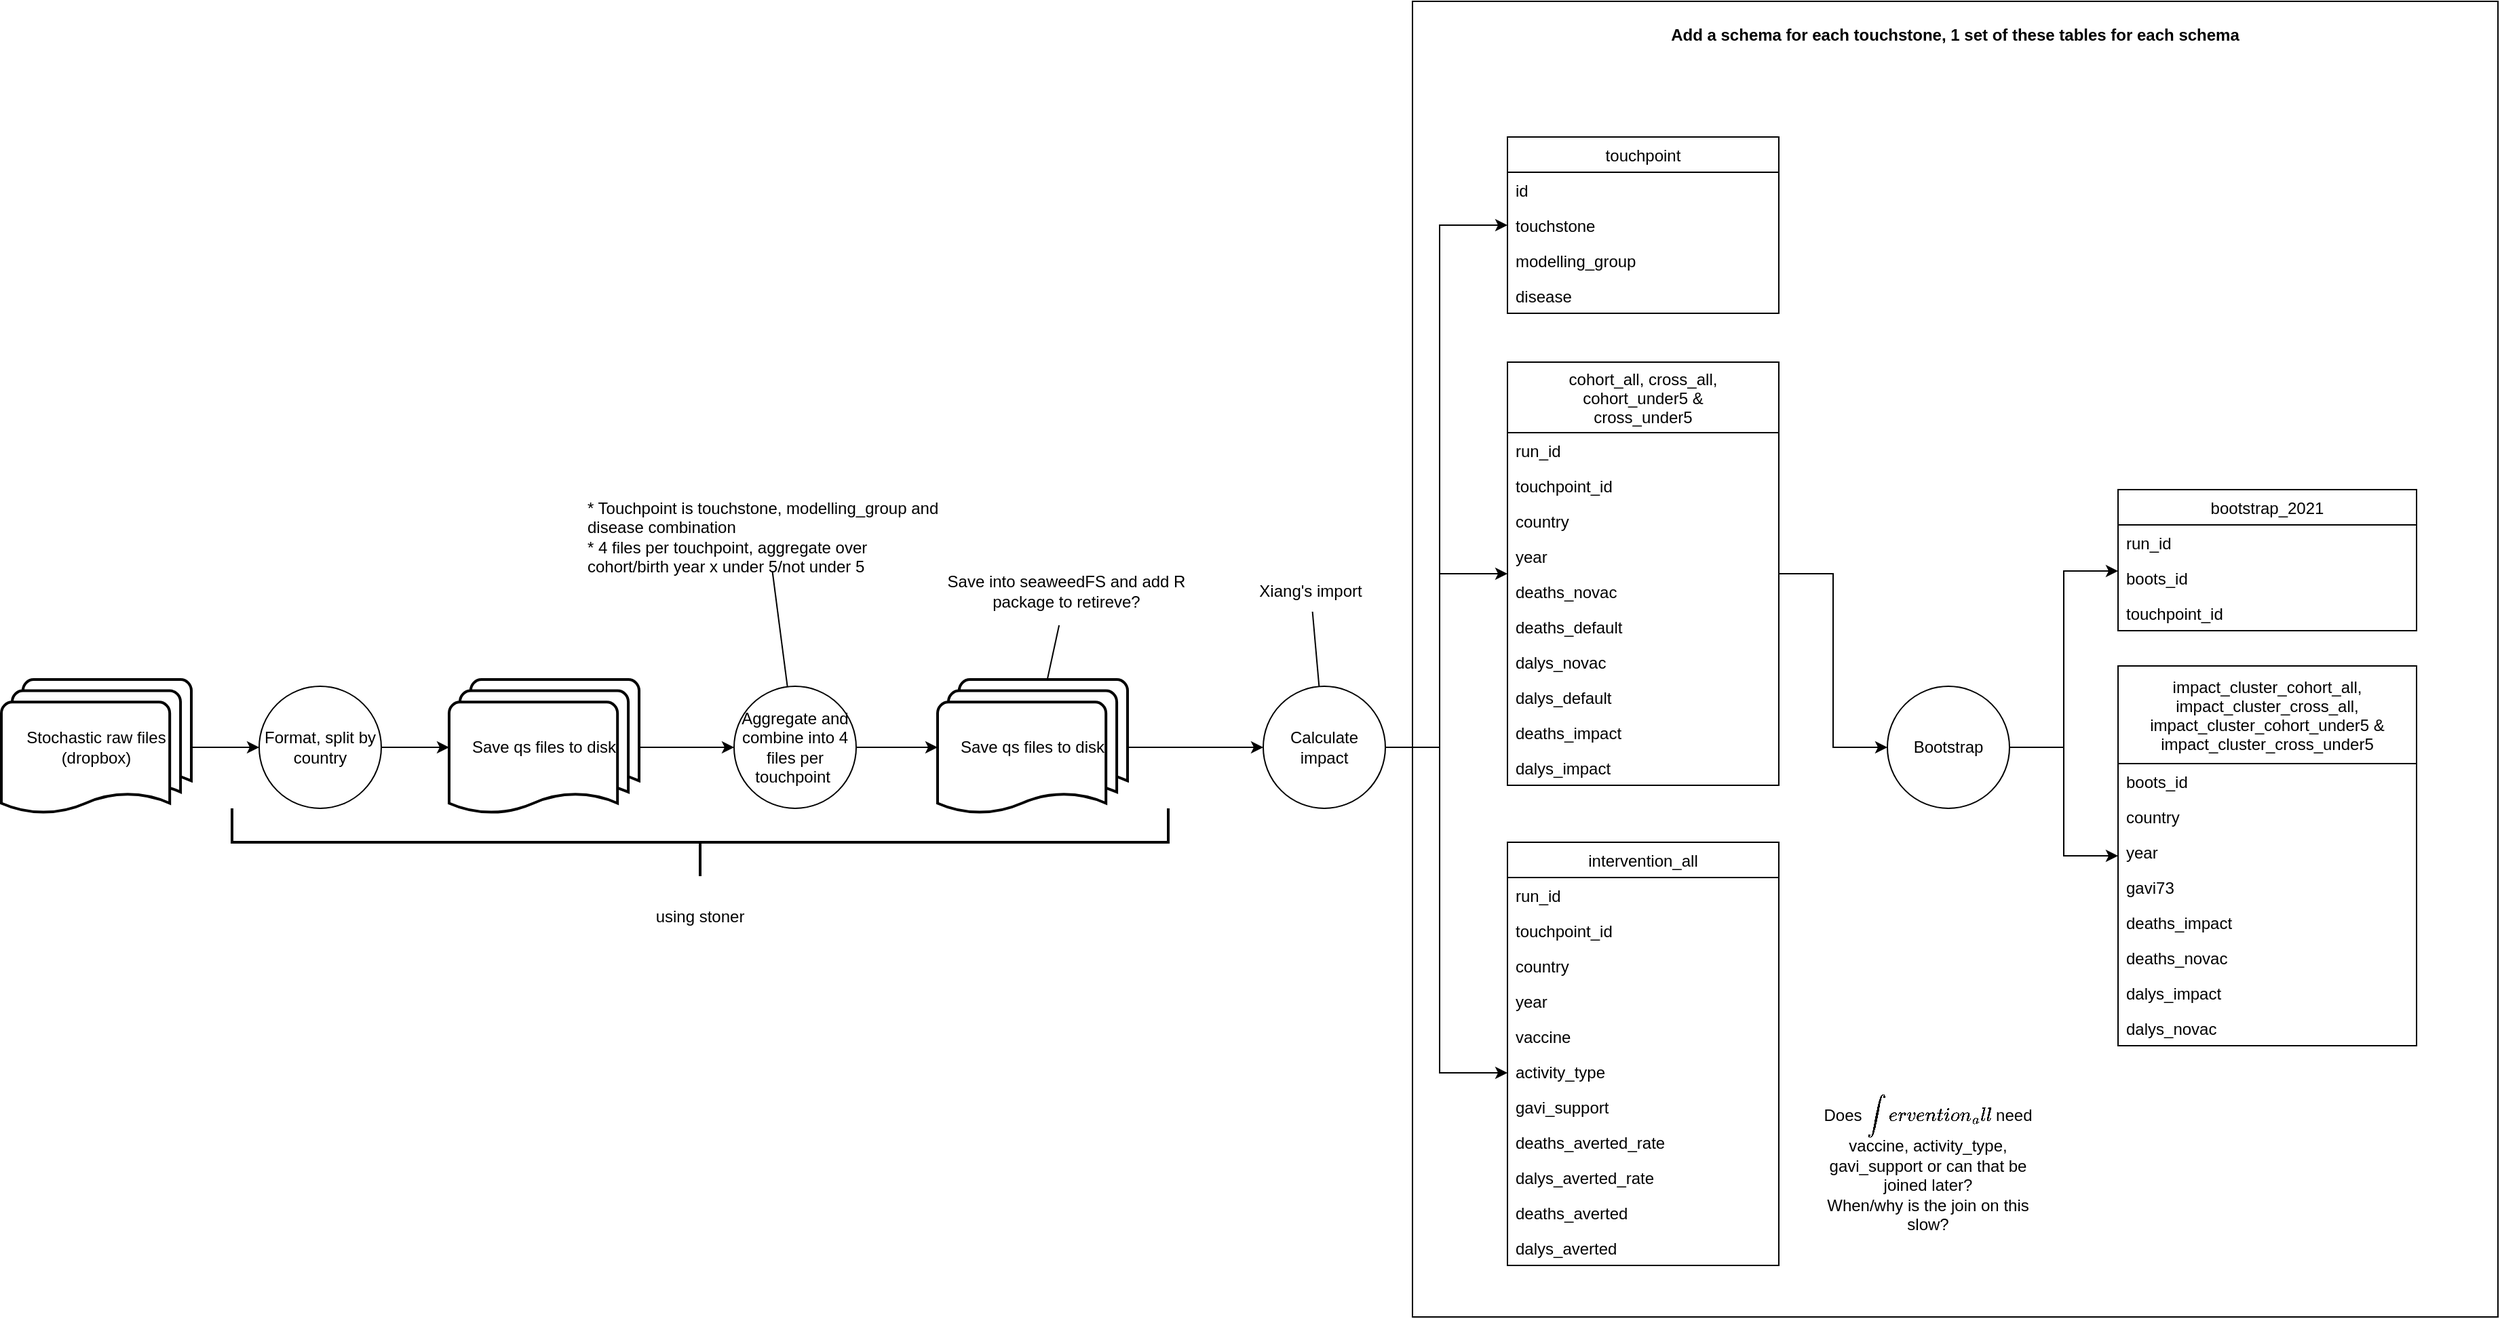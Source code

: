 <mxfile version="16.5.1" type="device"><diagram id="mGxD8xT4z-HSewU-faGQ" name="Page-1"><mxGraphModel dx="1422" dy="905" grid="1" gridSize="10" guides="1" tooltips="1" connect="1" arrows="1" fold="1" page="1" pageScale="1" pageWidth="827" pageHeight="1169" math="0" shadow="0"><root><mxCell id="0"/><mxCell id="1" parent="0"/><mxCell id="vPrTYxog1HaRqWRy5VxB-82" value="" style="rounded=0;whiteSpace=wrap;html=1;fillColor=none;" vertex="1" parent="1"><mxGeometry x="1100" y="80" width="800" height="970" as="geometry"/></mxCell><mxCell id="gCDxa2Zwygsy5dwFKKMd-66" style="edgeStyle=orthogonalEdgeStyle;rounded=0;orthogonalLoop=1;jettySize=auto;html=1;" parent="1" source="gCDxa2Zwygsy5dwFKKMd-1" target="gCDxa2Zwygsy5dwFKKMd-3" edge="1"><mxGeometry relative="1" as="geometry"/></mxCell><mxCell id="gCDxa2Zwygsy5dwFKKMd-1" value="Stochastic raw files&lt;br&gt;(dropbox)" style="strokeWidth=2;html=1;shape=mxgraph.flowchart.multi-document;whiteSpace=wrap;" parent="1" vertex="1"><mxGeometry x="60" y="580" width="140" height="100" as="geometry"/></mxCell><mxCell id="vPrTYxog1HaRqWRy5VxB-9" style="edgeStyle=orthogonalEdgeStyle;rounded=0;orthogonalLoop=1;jettySize=auto;html=1;" edge="1" parent="1" source="gCDxa2Zwygsy5dwFKKMd-3" target="vPrTYxog1HaRqWRy5VxB-8"><mxGeometry relative="1" as="geometry"/></mxCell><mxCell id="gCDxa2Zwygsy5dwFKKMd-3" value="Format, split by country" style="ellipse;whiteSpace=wrap;html=1;aspect=fixed;" parent="1" vertex="1"><mxGeometry x="250" y="585" width="90" height="90" as="geometry"/></mxCell><mxCell id="vPrTYxog1HaRqWRy5VxB-13" style="edgeStyle=orthogonalEdgeStyle;rounded=0;orthogonalLoop=1;jettySize=auto;html=1;" edge="1" parent="1" source="vPrTYxog1HaRqWRy5VxB-8" target="vPrTYxog1HaRqWRy5VxB-10"><mxGeometry relative="1" as="geometry"/></mxCell><mxCell id="vPrTYxog1HaRqWRy5VxB-8" value="Save qs files to disk" style="strokeWidth=2;html=1;shape=mxgraph.flowchart.multi-document;whiteSpace=wrap;" vertex="1" parent="1"><mxGeometry x="390" y="580" width="140" height="100" as="geometry"/></mxCell><mxCell id="vPrTYxog1HaRqWRy5VxB-14" style="edgeStyle=orthogonalEdgeStyle;rounded=0;orthogonalLoop=1;jettySize=auto;html=1;" edge="1" parent="1" source="vPrTYxog1HaRqWRy5VxB-10" target="vPrTYxog1HaRqWRy5VxB-12"><mxGeometry relative="1" as="geometry"/></mxCell><mxCell id="vPrTYxog1HaRqWRy5VxB-10" value="Aggregate and combine into 4 files per touchpoint&amp;nbsp;" style="ellipse;whiteSpace=wrap;html=1;aspect=fixed;" vertex="1" parent="1"><mxGeometry x="600" y="585" width="90" height="90" as="geometry"/></mxCell><mxCell id="vPrTYxog1HaRqWRy5VxB-11" value="&lt;div&gt;&lt;span&gt;* Touchpoint is touchstone, modelling_group and disease combination&lt;/span&gt;&lt;/div&gt;&lt;div&gt;&lt;span&gt;* 4 files per touchpoint, aggregate over cohort/birth year x under 5/not under 5&lt;/span&gt;&lt;/div&gt;" style="text;html=1;strokeColor=none;fillColor=none;align=left;verticalAlign=middle;whiteSpace=wrap;rounded=0;" vertex="1" parent="1"><mxGeometry x="490" y="450" width="270" height="50" as="geometry"/></mxCell><mxCell id="vPrTYxog1HaRqWRy5VxB-20" style="edgeStyle=orthogonalEdgeStyle;rounded=0;orthogonalLoop=1;jettySize=auto;html=1;entryX=0;entryY=0.5;entryDx=0;entryDy=0;" edge="1" parent="1" source="vPrTYxog1HaRqWRy5VxB-12" target="vPrTYxog1HaRqWRy5VxB-19"><mxGeometry relative="1" as="geometry"/></mxCell><mxCell id="vPrTYxog1HaRqWRy5VxB-12" value="Save qs files to disk" style="strokeWidth=2;html=1;shape=mxgraph.flowchart.multi-document;whiteSpace=wrap;" vertex="1" parent="1"><mxGeometry x="750" y="580" width="140" height="100" as="geometry"/></mxCell><mxCell id="vPrTYxog1HaRqWRy5VxB-15" value="Save into seaweedFS and add R package to retireve?" style="text;html=1;strokeColor=none;fillColor=none;align=center;verticalAlign=middle;whiteSpace=wrap;rounded=0;" vertex="1" parent="1"><mxGeometry x="740" y="490" width="210" height="50" as="geometry"/></mxCell><mxCell id="vPrTYxog1HaRqWRy5VxB-17" value="" style="endArrow=none;html=1;rounded=0;" edge="1" parent="1" source="vPrTYxog1HaRqWRy5VxB-15" target="vPrTYxog1HaRqWRy5VxB-12"><mxGeometry width="50" height="50" relative="1" as="geometry"><mxPoint x="440" y="440" as="sourcePoint"/><mxPoint x="490" y="390" as="targetPoint"/></mxGeometry></mxCell><mxCell id="vPrTYxog1HaRqWRy5VxB-18" value="" style="endArrow=none;html=1;rounded=0;" edge="1" parent="1" source="vPrTYxog1HaRqWRy5VxB-10" target="vPrTYxog1HaRqWRy5VxB-11"><mxGeometry width="50" height="50" relative="1" as="geometry"><mxPoint x="440" y="440" as="sourcePoint"/><mxPoint x="490" y="390" as="targetPoint"/></mxGeometry></mxCell><mxCell id="vPrTYxog1HaRqWRy5VxB-59" style="edgeStyle=orthogonalEdgeStyle;rounded=0;orthogonalLoop=1;jettySize=auto;html=1;" edge="1" parent="1" source="vPrTYxog1HaRqWRy5VxB-19" target="vPrTYxog1HaRqWRy5VxB-23"><mxGeometry relative="1" as="geometry"><Array as="points"><mxPoint x="1120" y="630"/><mxPoint x="1120" y="502"/></Array></mxGeometry></mxCell><mxCell id="vPrTYxog1HaRqWRy5VxB-60" style="edgeStyle=orthogonalEdgeStyle;rounded=0;orthogonalLoop=1;jettySize=auto;html=1;" edge="1" parent="1" source="vPrTYxog1HaRqWRy5VxB-19" target="vPrTYxog1HaRqWRy5VxB-48"><mxGeometry relative="1" as="geometry"><Array as="points"><mxPoint x="1120" y="630"/><mxPoint x="1120" y="245"/></Array></mxGeometry></mxCell><mxCell id="vPrTYxog1HaRqWRy5VxB-61" style="edgeStyle=orthogonalEdgeStyle;rounded=0;orthogonalLoop=1;jettySize=auto;html=1;" edge="1" parent="1" source="vPrTYxog1HaRqWRy5VxB-19" target="vPrTYxog1HaRqWRy5VxB-35"><mxGeometry relative="1" as="geometry"><Array as="points"><mxPoint x="1120" y="630"/><mxPoint x="1120" y="870"/></Array></mxGeometry></mxCell><mxCell id="vPrTYxog1HaRqWRy5VxB-19" value="Calculate impact" style="ellipse;whiteSpace=wrap;html=1;aspect=fixed;" vertex="1" parent="1"><mxGeometry x="990" y="585" width="90" height="90" as="geometry"/></mxCell><mxCell id="vPrTYxog1HaRqWRy5VxB-21" value="Xiang's import" style="text;html=1;strokeColor=none;fillColor=none;align=center;verticalAlign=middle;whiteSpace=wrap;rounded=0;" vertex="1" parent="1"><mxGeometry x="970" y="500" width="110" height="30" as="geometry"/></mxCell><mxCell id="vPrTYxog1HaRqWRy5VxB-22" value="" style="endArrow=none;html=1;rounded=0;" edge="1" parent="1" source="vPrTYxog1HaRqWRy5VxB-19" target="vPrTYxog1HaRqWRy5VxB-21"><mxGeometry width="50" height="50" relative="1" as="geometry"><mxPoint x="900" y="440" as="sourcePoint"/><mxPoint x="950" y="390" as="targetPoint"/></mxGeometry></mxCell><mxCell id="vPrTYxog1HaRqWRy5VxB-62" style="edgeStyle=orthogonalEdgeStyle;rounded=0;orthogonalLoop=1;jettySize=auto;html=1;entryX=0;entryY=0.5;entryDx=0;entryDy=0;" edge="1" parent="1" source="vPrTYxog1HaRqWRy5VxB-23" target="vPrTYxog1HaRqWRy5VxB-58"><mxGeometry relative="1" as="geometry"/></mxCell><mxCell id="vPrTYxog1HaRqWRy5VxB-23" value="cohort_all, cross_all, &#10;cohort_under5 &amp; &#10;cross_under5" style="swimlane;fontStyle=0;childLayout=stackLayout;horizontal=1;startSize=52;fillColor=none;horizontalStack=0;resizeParent=1;resizeParentMax=0;resizeLast=0;collapsible=1;marginBottom=0;" vertex="1" parent="1"><mxGeometry x="1170" y="346" width="200" height="312" as="geometry"><mxRectangle x="490" y="370" width="50" height="26" as="alternateBounds"/></mxGeometry></mxCell><mxCell id="vPrTYxog1HaRqWRy5VxB-24" value="run_id" style="text;strokeColor=none;fillColor=none;align=left;verticalAlign=top;spacingLeft=4;spacingRight=4;overflow=hidden;rotatable=0;points=[[0,0.5],[1,0.5]];portConstraint=eastwest;" vertex="1" parent="vPrTYxog1HaRqWRy5VxB-23"><mxGeometry y="52" width="200" height="26" as="geometry"/></mxCell><mxCell id="vPrTYxog1HaRqWRy5VxB-28" value="touchpoint_id" style="text;strokeColor=none;fillColor=none;align=left;verticalAlign=top;spacingLeft=4;spacingRight=4;overflow=hidden;rotatable=0;points=[[0,0.5],[1,0.5]];portConstraint=eastwest;" vertex="1" parent="vPrTYxog1HaRqWRy5VxB-23"><mxGeometry y="78" width="200" height="26" as="geometry"/></mxCell><mxCell id="vPrTYxog1HaRqWRy5VxB-25" value="country" style="text;strokeColor=none;fillColor=none;align=left;verticalAlign=top;spacingLeft=4;spacingRight=4;overflow=hidden;rotatable=0;points=[[0,0.5],[1,0.5]];portConstraint=eastwest;" vertex="1" parent="vPrTYxog1HaRqWRy5VxB-23"><mxGeometry y="104" width="200" height="26" as="geometry"/></mxCell><mxCell id="vPrTYxog1HaRqWRy5VxB-26" value="year" style="text;strokeColor=none;fillColor=none;align=left;verticalAlign=top;spacingLeft=4;spacingRight=4;overflow=hidden;rotatable=0;points=[[0,0.5],[1,0.5]];portConstraint=eastwest;" vertex="1" parent="vPrTYxog1HaRqWRy5VxB-23"><mxGeometry y="130" width="200" height="26" as="geometry"/></mxCell><mxCell id="vPrTYxog1HaRqWRy5VxB-29" value="deaths_novac" style="text;strokeColor=none;fillColor=none;align=left;verticalAlign=top;spacingLeft=4;spacingRight=4;overflow=hidden;rotatable=0;points=[[0,0.5],[1,0.5]];portConstraint=eastwest;" vertex="1" parent="vPrTYxog1HaRqWRy5VxB-23"><mxGeometry y="156" width="200" height="26" as="geometry"/></mxCell><mxCell id="vPrTYxog1HaRqWRy5VxB-30" value="deaths_default" style="text;strokeColor=none;fillColor=none;align=left;verticalAlign=top;spacingLeft=4;spacingRight=4;overflow=hidden;rotatable=0;points=[[0,0.5],[1,0.5]];portConstraint=eastwest;" vertex="1" parent="vPrTYxog1HaRqWRy5VxB-23"><mxGeometry y="182" width="200" height="26" as="geometry"/></mxCell><mxCell id="vPrTYxog1HaRqWRy5VxB-31" value="dalys_novac" style="text;strokeColor=none;fillColor=none;align=left;verticalAlign=top;spacingLeft=4;spacingRight=4;overflow=hidden;rotatable=0;points=[[0,0.5],[1,0.5]];portConstraint=eastwest;" vertex="1" parent="vPrTYxog1HaRqWRy5VxB-23"><mxGeometry y="208" width="200" height="26" as="geometry"/></mxCell><mxCell id="vPrTYxog1HaRqWRy5VxB-32" value="dalys_default" style="text;strokeColor=none;fillColor=none;align=left;verticalAlign=top;spacingLeft=4;spacingRight=4;overflow=hidden;rotatable=0;points=[[0,0.5],[1,0.5]];portConstraint=eastwest;" vertex="1" parent="vPrTYxog1HaRqWRy5VxB-23"><mxGeometry y="234" width="200" height="26" as="geometry"/></mxCell><mxCell id="vPrTYxog1HaRqWRy5VxB-33" value="deaths_impact" style="text;strokeColor=none;fillColor=none;align=left;verticalAlign=top;spacingLeft=4;spacingRight=4;overflow=hidden;rotatable=0;points=[[0,0.5],[1,0.5]];portConstraint=eastwest;" vertex="1" parent="vPrTYxog1HaRqWRy5VxB-23"><mxGeometry y="260" width="200" height="26" as="geometry"/></mxCell><mxCell id="vPrTYxog1HaRqWRy5VxB-34" value="dalys_impact" style="text;strokeColor=none;fillColor=none;align=left;verticalAlign=top;spacingLeft=4;spacingRight=4;overflow=hidden;rotatable=0;points=[[0,0.5],[1,0.5]];portConstraint=eastwest;" vertex="1" parent="vPrTYxog1HaRqWRy5VxB-23"><mxGeometry y="286" width="200" height="26" as="geometry"/></mxCell><mxCell id="vPrTYxog1HaRqWRy5VxB-35" value="intervention_all" style="swimlane;fontStyle=0;childLayout=stackLayout;horizontal=1;startSize=26;fillColor=none;horizontalStack=0;resizeParent=1;resizeParentMax=0;resizeLast=0;collapsible=1;marginBottom=0;" vertex="1" parent="1"><mxGeometry x="1170" y="700" width="200" height="312" as="geometry"><mxRectangle x="490" y="370" width="50" height="26" as="alternateBounds"/></mxGeometry></mxCell><mxCell id="vPrTYxog1HaRqWRy5VxB-36" value="run_id" style="text;strokeColor=none;fillColor=none;align=left;verticalAlign=top;spacingLeft=4;spacingRight=4;overflow=hidden;rotatable=0;points=[[0,0.5],[1,0.5]];portConstraint=eastwest;" vertex="1" parent="vPrTYxog1HaRqWRy5VxB-35"><mxGeometry y="26" width="200" height="26" as="geometry"/></mxCell><mxCell id="vPrTYxog1HaRqWRy5VxB-57" value="touchpoint_id" style="text;strokeColor=none;fillColor=none;align=left;verticalAlign=top;spacingLeft=4;spacingRight=4;overflow=hidden;rotatable=0;points=[[0,0.5],[1,0.5]];portConstraint=eastwest;" vertex="1" parent="vPrTYxog1HaRqWRy5VxB-35"><mxGeometry y="52" width="200" height="26" as="geometry"/></mxCell><mxCell id="vPrTYxog1HaRqWRy5VxB-37" value="country" style="text;strokeColor=none;fillColor=none;align=left;verticalAlign=top;spacingLeft=4;spacingRight=4;overflow=hidden;rotatable=0;points=[[0,0.5],[1,0.5]];portConstraint=eastwest;" vertex="1" parent="vPrTYxog1HaRqWRy5VxB-35"><mxGeometry y="78" width="200" height="26" as="geometry"/></mxCell><mxCell id="vPrTYxog1HaRqWRy5VxB-38" value="year" style="text;strokeColor=none;fillColor=none;align=left;verticalAlign=top;spacingLeft=4;spacingRight=4;overflow=hidden;rotatable=0;points=[[0,0.5],[1,0.5]];portConstraint=eastwest;" vertex="1" parent="vPrTYxog1HaRqWRy5VxB-35"><mxGeometry y="104" width="200" height="26" as="geometry"/></mxCell><mxCell id="vPrTYxog1HaRqWRy5VxB-41" value="vaccine" style="text;strokeColor=none;fillColor=none;align=left;verticalAlign=top;spacingLeft=4;spacingRight=4;overflow=hidden;rotatable=0;points=[[0,0.5],[1,0.5]];portConstraint=eastwest;" vertex="1" parent="vPrTYxog1HaRqWRy5VxB-35"><mxGeometry y="130" width="200" height="26" as="geometry"/></mxCell><mxCell id="vPrTYxog1HaRqWRy5VxB-42" value="activity_type" style="text;strokeColor=none;fillColor=none;align=left;verticalAlign=top;spacingLeft=4;spacingRight=4;overflow=hidden;rotatable=0;points=[[0,0.5],[1,0.5]];portConstraint=eastwest;" vertex="1" parent="vPrTYxog1HaRqWRy5VxB-35"><mxGeometry y="156" width="200" height="26" as="geometry"/></mxCell><mxCell id="vPrTYxog1HaRqWRy5VxB-43" value="gavi_support" style="text;strokeColor=none;fillColor=none;align=left;verticalAlign=top;spacingLeft=4;spacingRight=4;overflow=hidden;rotatable=0;points=[[0,0.5],[1,0.5]];portConstraint=eastwest;" vertex="1" parent="vPrTYxog1HaRqWRy5VxB-35"><mxGeometry y="182" width="200" height="26" as="geometry"/></mxCell><mxCell id="vPrTYxog1HaRqWRy5VxB-44" value="deaths_averted_rate" style="text;strokeColor=none;fillColor=none;align=left;verticalAlign=top;spacingLeft=4;spacingRight=4;overflow=hidden;rotatable=0;points=[[0,0.5],[1,0.5]];portConstraint=eastwest;" vertex="1" parent="vPrTYxog1HaRqWRy5VxB-35"><mxGeometry y="208" width="200" height="26" as="geometry"/></mxCell><mxCell id="vPrTYxog1HaRqWRy5VxB-45" value="dalys_averted_rate" style="text;strokeColor=none;fillColor=none;align=left;verticalAlign=top;spacingLeft=4;spacingRight=4;overflow=hidden;rotatable=0;points=[[0,0.5],[1,0.5]];portConstraint=eastwest;" vertex="1" parent="vPrTYxog1HaRqWRy5VxB-35"><mxGeometry y="234" width="200" height="26" as="geometry"/></mxCell><mxCell id="vPrTYxog1HaRqWRy5VxB-46" value="deaths_averted" style="text;strokeColor=none;fillColor=none;align=left;verticalAlign=top;spacingLeft=4;spacingRight=4;overflow=hidden;rotatable=0;points=[[0,0.5],[1,0.5]];portConstraint=eastwest;" vertex="1" parent="vPrTYxog1HaRqWRy5VxB-35"><mxGeometry y="260" width="200" height="26" as="geometry"/></mxCell><mxCell id="vPrTYxog1HaRqWRy5VxB-47" value="dalys_averted" style="text;strokeColor=none;fillColor=none;align=left;verticalAlign=top;spacingLeft=4;spacingRight=4;overflow=hidden;rotatable=0;points=[[0,0.5],[1,0.5]];portConstraint=eastwest;" vertex="1" parent="vPrTYxog1HaRqWRy5VxB-35"><mxGeometry y="286" width="200" height="26" as="geometry"/></mxCell><mxCell id="vPrTYxog1HaRqWRy5VxB-48" value="touchpoint" style="swimlane;fontStyle=0;childLayout=stackLayout;horizontal=1;startSize=26;fillColor=none;horizontalStack=0;resizeParent=1;resizeParentMax=0;resizeLast=0;collapsible=1;marginBottom=0;" vertex="1" parent="1"><mxGeometry x="1170" y="180" width="200" height="130" as="geometry"><mxRectangle x="490" y="370" width="50" height="26" as="alternateBounds"/></mxGeometry></mxCell><mxCell id="vPrTYxog1HaRqWRy5VxB-49" value="id" style="text;strokeColor=none;fillColor=none;align=left;verticalAlign=top;spacingLeft=4;spacingRight=4;overflow=hidden;rotatable=0;points=[[0,0.5],[1,0.5]];portConstraint=eastwest;" vertex="1" parent="vPrTYxog1HaRqWRy5VxB-48"><mxGeometry y="26" width="200" height="26" as="geometry"/></mxCell><mxCell id="vPrTYxog1HaRqWRy5VxB-50" value="touchstone" style="text;strokeColor=none;fillColor=none;align=left;verticalAlign=top;spacingLeft=4;spacingRight=4;overflow=hidden;rotatable=0;points=[[0,0.5],[1,0.5]];portConstraint=eastwest;" vertex="1" parent="vPrTYxog1HaRqWRy5VxB-48"><mxGeometry y="52" width="200" height="26" as="geometry"/></mxCell><mxCell id="vPrTYxog1HaRqWRy5VxB-51" value="modelling_group" style="text;strokeColor=none;fillColor=none;align=left;verticalAlign=top;spacingLeft=4;spacingRight=4;overflow=hidden;rotatable=0;points=[[0,0.5],[1,0.5]];portConstraint=eastwest;" vertex="1" parent="vPrTYxog1HaRqWRy5VxB-48"><mxGeometry y="78" width="200" height="26" as="geometry"/></mxCell><mxCell id="vPrTYxog1HaRqWRy5VxB-52" value="disease" style="text;strokeColor=none;fillColor=none;align=left;verticalAlign=top;spacingLeft=4;spacingRight=4;overflow=hidden;rotatable=0;points=[[0,0.5],[1,0.5]];portConstraint=eastwest;" vertex="1" parent="vPrTYxog1HaRqWRy5VxB-48"><mxGeometry y="104" width="200" height="26" as="geometry"/></mxCell><mxCell id="vPrTYxog1HaRqWRy5VxB-72" style="edgeStyle=orthogonalEdgeStyle;rounded=0;orthogonalLoop=1;jettySize=auto;html=1;" edge="1" parent="1" source="vPrTYxog1HaRqWRy5VxB-58" target="vPrTYxog1HaRqWRy5VxB-63"><mxGeometry relative="1" as="geometry"/></mxCell><mxCell id="vPrTYxog1HaRqWRy5VxB-79" style="edgeStyle=orthogonalEdgeStyle;rounded=0;orthogonalLoop=1;jettySize=auto;html=1;" edge="1" parent="1" source="vPrTYxog1HaRqWRy5VxB-58" target="vPrTYxog1HaRqWRy5VxB-73"><mxGeometry relative="1" as="geometry"><Array as="points"><mxPoint x="1580" y="630"/><mxPoint x="1580" y="500"/></Array></mxGeometry></mxCell><mxCell id="vPrTYxog1HaRqWRy5VxB-58" value="Bootstrap" style="ellipse;whiteSpace=wrap;html=1;aspect=fixed;" vertex="1" parent="1"><mxGeometry x="1450" y="585" width="90" height="90" as="geometry"/></mxCell><mxCell id="vPrTYxog1HaRqWRy5VxB-63" value="impact_cluster_cohort_all,&#10;impact_cluster_cross_all,&#10;impact_cluster_cohort_under5 &amp;&#10;impact_cluster_cross_under5" style="swimlane;fontStyle=0;childLayout=stackLayout;horizontal=1;startSize=72;fillColor=none;horizontalStack=0;resizeParent=1;resizeParentMax=0;resizeLast=0;collapsible=1;marginBottom=0;" vertex="1" parent="1"><mxGeometry x="1620" y="570" width="220" height="280" as="geometry"><mxRectangle x="490" y="370" width="50" height="26" as="alternateBounds"/></mxGeometry></mxCell><mxCell id="vPrTYxog1HaRqWRy5VxB-64" value="boots_id" style="text;strokeColor=none;fillColor=none;align=left;verticalAlign=top;spacingLeft=4;spacingRight=4;overflow=hidden;rotatable=0;points=[[0,0.5],[1,0.5]];portConstraint=eastwest;" vertex="1" parent="vPrTYxog1HaRqWRy5VxB-63"><mxGeometry y="72" width="220" height="26" as="geometry"/></mxCell><mxCell id="vPrTYxog1HaRqWRy5VxB-65" value="country" style="text;strokeColor=none;fillColor=none;align=left;verticalAlign=top;spacingLeft=4;spacingRight=4;overflow=hidden;rotatable=0;points=[[0,0.5],[1,0.5]];portConstraint=eastwest;" vertex="1" parent="vPrTYxog1HaRqWRy5VxB-63"><mxGeometry y="98" width="220" height="26" as="geometry"/></mxCell><mxCell id="vPrTYxog1HaRqWRy5VxB-66" value="year" style="text;strokeColor=none;fillColor=none;align=left;verticalAlign=top;spacingLeft=4;spacingRight=4;overflow=hidden;rotatable=0;points=[[0,0.5],[1,0.5]];portConstraint=eastwest;" vertex="1" parent="vPrTYxog1HaRqWRy5VxB-63"><mxGeometry y="124" width="220" height="26" as="geometry"/></mxCell><mxCell id="vPrTYxog1HaRqWRy5VxB-67" value="gavi73" style="text;strokeColor=none;fillColor=none;align=left;verticalAlign=top;spacingLeft=4;spacingRight=4;overflow=hidden;rotatable=0;points=[[0,0.5],[1,0.5]];portConstraint=eastwest;" vertex="1" parent="vPrTYxog1HaRqWRy5VxB-63"><mxGeometry y="150" width="220" height="26" as="geometry"/></mxCell><mxCell id="vPrTYxog1HaRqWRy5VxB-68" value="deaths_impact" style="text;strokeColor=none;fillColor=none;align=left;verticalAlign=top;spacingLeft=4;spacingRight=4;overflow=hidden;rotatable=0;points=[[0,0.5],[1,0.5]];portConstraint=eastwest;" vertex="1" parent="vPrTYxog1HaRqWRy5VxB-63"><mxGeometry y="176" width="220" height="26" as="geometry"/></mxCell><mxCell id="vPrTYxog1HaRqWRy5VxB-69" value="deaths_novac" style="text;strokeColor=none;fillColor=none;align=left;verticalAlign=top;spacingLeft=4;spacingRight=4;overflow=hidden;rotatable=0;points=[[0,0.5],[1,0.5]];portConstraint=eastwest;" vertex="1" parent="vPrTYxog1HaRqWRy5VxB-63"><mxGeometry y="202" width="220" height="26" as="geometry"/></mxCell><mxCell id="vPrTYxog1HaRqWRy5VxB-70" value="dalys_impact" style="text;strokeColor=none;fillColor=none;align=left;verticalAlign=top;spacingLeft=4;spacingRight=4;overflow=hidden;rotatable=0;points=[[0,0.5],[1,0.5]];portConstraint=eastwest;" vertex="1" parent="vPrTYxog1HaRqWRy5VxB-63"><mxGeometry y="228" width="220" height="26" as="geometry"/></mxCell><mxCell id="vPrTYxog1HaRqWRy5VxB-71" value="dalys_novac" style="text;strokeColor=none;fillColor=none;align=left;verticalAlign=top;spacingLeft=4;spacingRight=4;overflow=hidden;rotatable=0;points=[[0,0.5],[1,0.5]];portConstraint=eastwest;" vertex="1" parent="vPrTYxog1HaRqWRy5VxB-63"><mxGeometry y="254" width="220" height="26" as="geometry"/></mxCell><mxCell id="vPrTYxog1HaRqWRy5VxB-73" value="bootstrap_2021" style="swimlane;fontStyle=0;childLayout=stackLayout;horizontal=1;startSize=26;fillColor=none;horizontalStack=0;resizeParent=1;resizeParentMax=0;resizeLast=0;collapsible=1;marginBottom=0;" vertex="1" parent="1"><mxGeometry x="1620" y="440" width="220" height="104" as="geometry"><mxRectangle x="490" y="370" width="50" height="26" as="alternateBounds"/></mxGeometry></mxCell><mxCell id="vPrTYxog1HaRqWRy5VxB-74" value="run_id" style="text;strokeColor=none;fillColor=none;align=left;verticalAlign=top;spacingLeft=4;spacingRight=4;overflow=hidden;rotatable=0;points=[[0,0.5],[1,0.5]];portConstraint=eastwest;" vertex="1" parent="vPrTYxog1HaRqWRy5VxB-73"><mxGeometry y="26" width="220" height="26" as="geometry"/></mxCell><mxCell id="vPrTYxog1HaRqWRy5VxB-75" value="boots_id" style="text;strokeColor=none;fillColor=none;align=left;verticalAlign=top;spacingLeft=4;spacingRight=4;overflow=hidden;rotatable=0;points=[[0,0.5],[1,0.5]];portConstraint=eastwest;" vertex="1" parent="vPrTYxog1HaRqWRy5VxB-73"><mxGeometry y="52" width="220" height="26" as="geometry"/></mxCell><mxCell id="vPrTYxog1HaRqWRy5VxB-76" value="touchpoint_id" style="text;strokeColor=none;fillColor=none;align=left;verticalAlign=top;spacingLeft=4;spacingRight=4;overflow=hidden;rotatable=0;points=[[0,0.5],[1,0.5]];portConstraint=eastwest;" vertex="1" parent="vPrTYxog1HaRqWRy5VxB-73"><mxGeometry y="78" width="220" height="26" as="geometry"/></mxCell><mxCell id="vPrTYxog1HaRqWRy5VxB-81" value="Does `intervention_all` need vaccine, activity_type, gavi_support or can that be joined later?&lt;br&gt;When/why is the join on this slow?" style="text;html=1;strokeColor=none;fillColor=none;align=center;verticalAlign=middle;whiteSpace=wrap;rounded=0;" vertex="1" parent="1"><mxGeometry x="1390" y="862" width="180" height="150" as="geometry"/></mxCell><mxCell id="vPrTYxog1HaRqWRy5VxB-83" value="&lt;b&gt;Add a schema for each touchstone, 1 set of these tables for each schema&lt;/b&gt;" style="text;html=1;strokeColor=none;fillColor=none;align=center;verticalAlign=middle;whiteSpace=wrap;rounded=0;" vertex="1" parent="1"><mxGeometry x="1270" y="90" width="460" height="30" as="geometry"/></mxCell><mxCell id="vPrTYxog1HaRqWRy5VxB-84" value="using stoner" style="text;html=1;strokeColor=none;fillColor=none;align=center;verticalAlign=middle;whiteSpace=wrap;rounded=0;" vertex="1" parent="1"><mxGeometry x="520" y="725" width="110" height="60" as="geometry"/></mxCell><mxCell id="vPrTYxog1HaRqWRy5VxB-86" value="" style="strokeWidth=2;html=1;shape=mxgraph.flowchart.annotation_2;align=left;labelPosition=right;pointerEvents=1;fillColor=none;direction=north;" vertex="1" parent="1"><mxGeometry x="230" y="675" width="690" height="50" as="geometry"/></mxCell></root></mxGraphModel></diagram></mxfile>